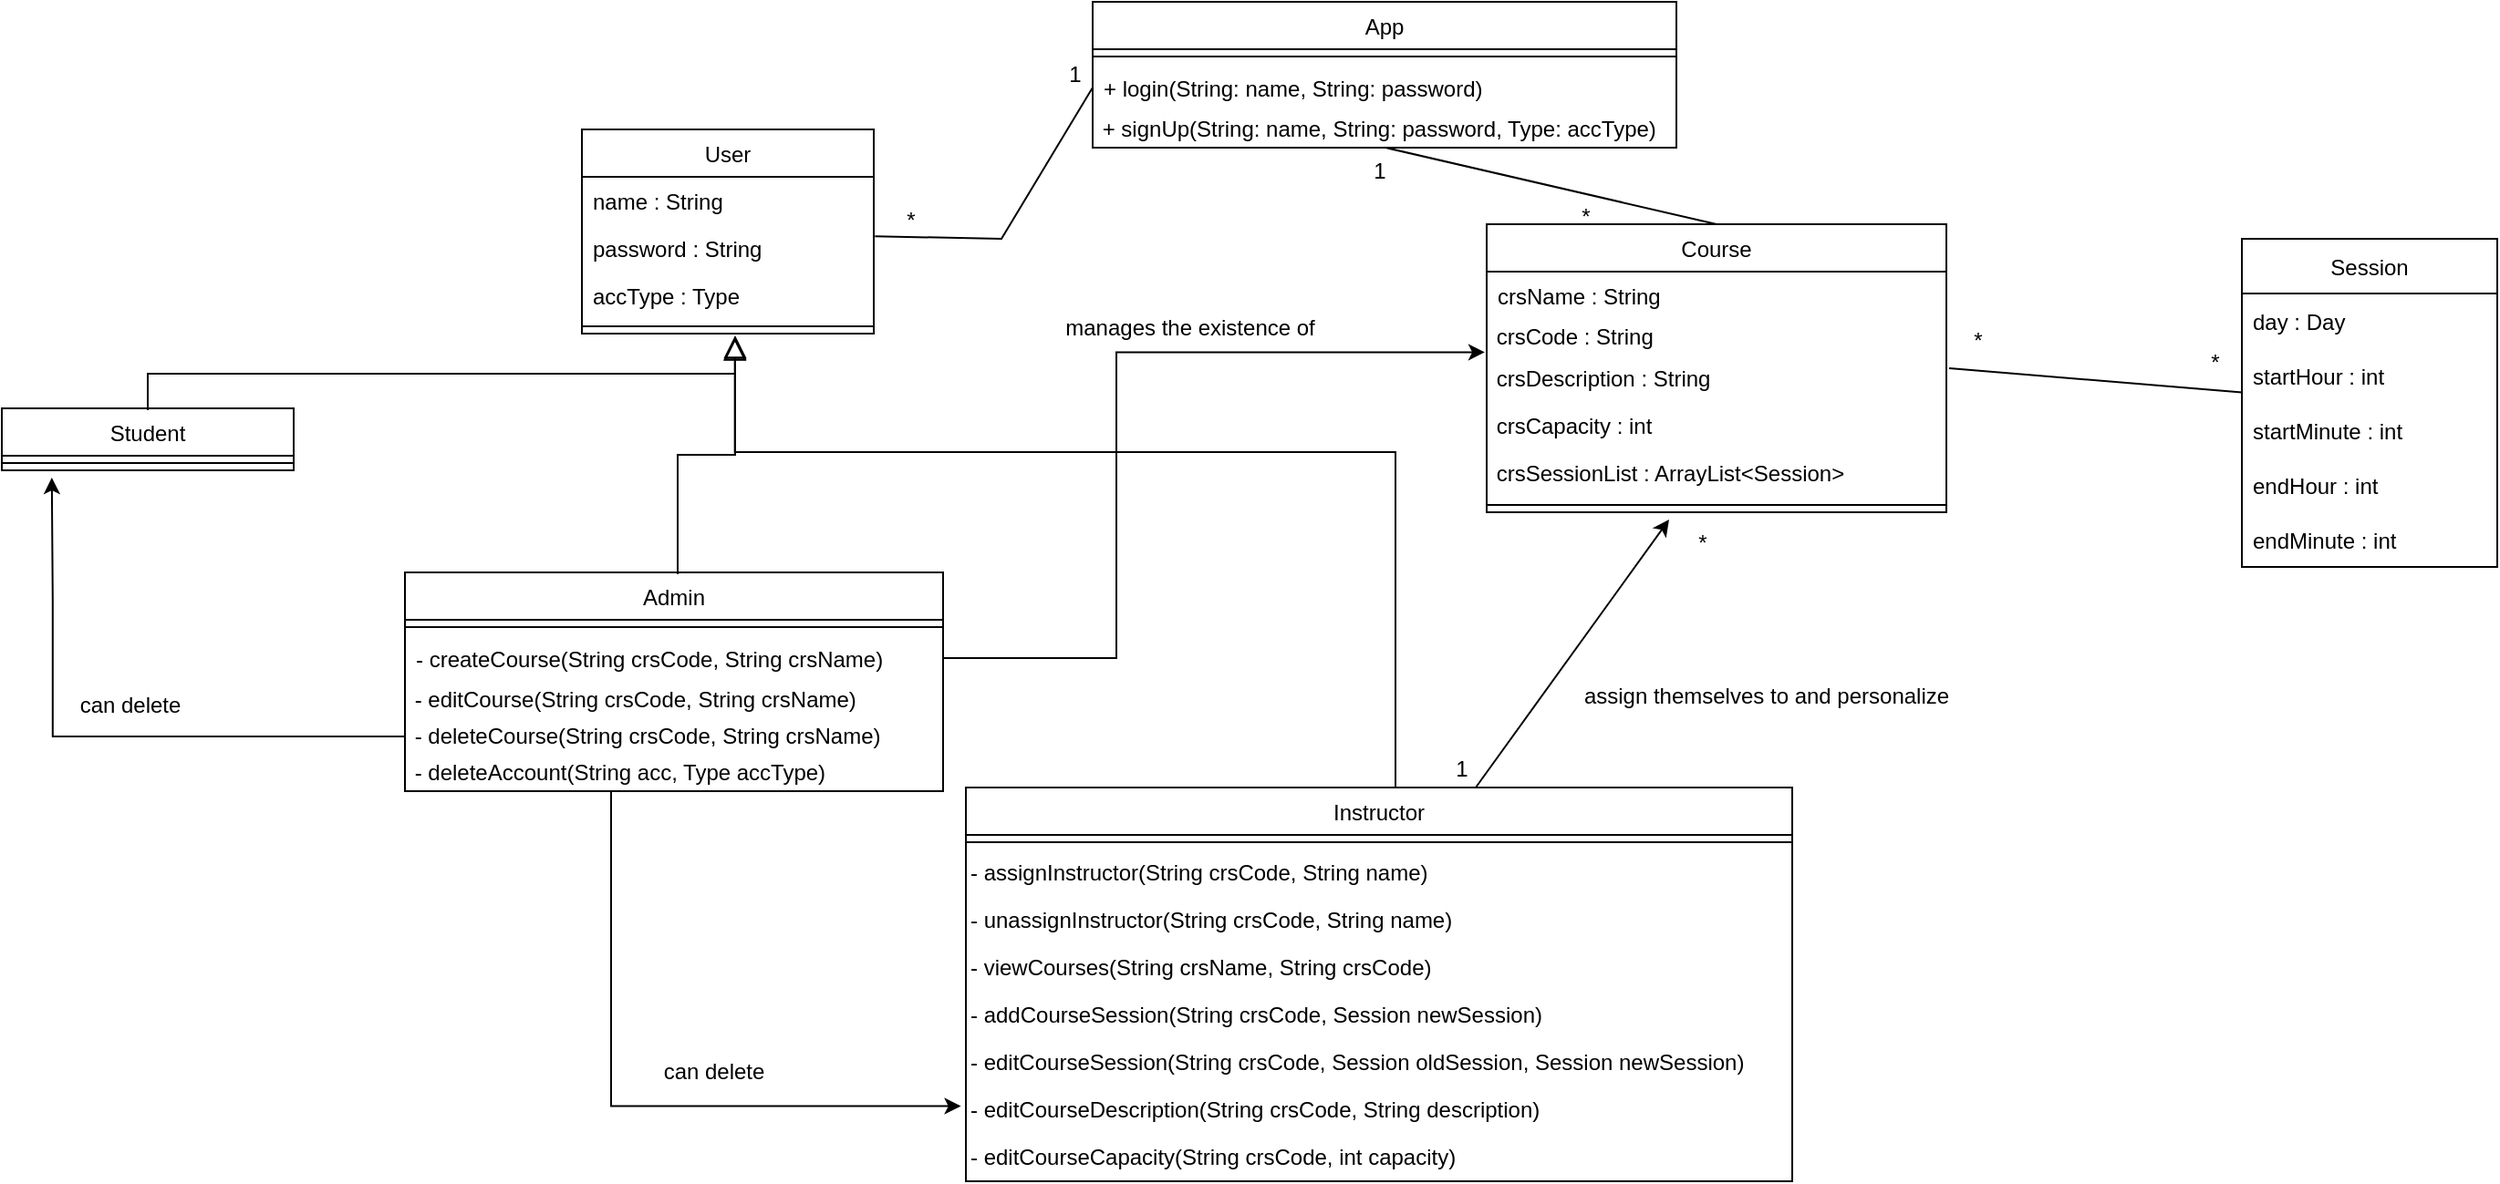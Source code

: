 <mxfile version="20.0.3" type="google"><diagram id="C5RBs43oDa-KdzZeNtuy" name="Page-1"><mxGraphModel grid="0" page="1" gridSize="10" guides="1" tooltips="1" connect="1" arrows="1" fold="1" pageScale="1" pageWidth="827" pageHeight="1169" math="0" shadow="0"><root><mxCell id="WIyWlLk6GJQsqaUBKTNV-0"/><mxCell id="WIyWlLk6GJQsqaUBKTNV-1" parent="WIyWlLk6GJQsqaUBKTNV-0"/><mxCell id="zkfFHV4jXpPFQw0GAbJ--0" value="User" style="swimlane;fontStyle=0;align=center;verticalAlign=top;childLayout=stackLayout;horizontal=1;startSize=26;horizontalStack=0;resizeParent=1;resizeLast=0;collapsible=1;marginBottom=0;rounded=0;shadow=0;strokeWidth=1;" vertex="1" parent="WIyWlLk6GJQsqaUBKTNV-1"><mxGeometry x="120" y="110" width="160" height="112" as="geometry"><mxRectangle x="230" y="140" width="160" height="26" as="alternateBounds"/></mxGeometry></mxCell><mxCell id="zkfFHV4jXpPFQw0GAbJ--1" value="name : String" style="text;align=left;verticalAlign=top;spacingLeft=4;spacingRight=4;overflow=hidden;rotatable=0;points=[[0,0.5],[1,0.5]];portConstraint=eastwest;" vertex="1" parent="zkfFHV4jXpPFQw0GAbJ--0"><mxGeometry y="26" width="160" height="26" as="geometry"/></mxCell><mxCell id="zkfFHV4jXpPFQw0GAbJ--2" value="password : String" style="text;align=left;verticalAlign=top;spacingLeft=4;spacingRight=4;overflow=hidden;rotatable=0;points=[[0,0.5],[1,0.5]];portConstraint=eastwest;rounded=0;shadow=0;html=0;" vertex="1" parent="zkfFHV4jXpPFQw0GAbJ--0"><mxGeometry y="52" width="160" height="26" as="geometry"/></mxCell><mxCell id="zkfFHV4jXpPFQw0GAbJ--3" value="accType : Type" style="text;align=left;verticalAlign=top;spacingLeft=4;spacingRight=4;overflow=hidden;rotatable=0;points=[[0,0.5],[1,0.5]];portConstraint=eastwest;rounded=0;shadow=0;html=0;" vertex="1" parent="zkfFHV4jXpPFQw0GAbJ--0"><mxGeometry y="78" width="160" height="26" as="geometry"/></mxCell><mxCell id="zkfFHV4jXpPFQw0GAbJ--4" value="" style="line;html=1;strokeWidth=1;align=left;verticalAlign=middle;spacingTop=-1;spacingLeft=3;spacingRight=3;rotatable=0;labelPosition=right;points=[];portConstraint=eastwest;" vertex="1" parent="zkfFHV4jXpPFQw0GAbJ--0"><mxGeometry y="104" width="160" height="8" as="geometry"/></mxCell><mxCell id="zkfFHV4jXpPFQw0GAbJ--6" value="Admin" style="swimlane;fontStyle=0;align=center;verticalAlign=top;childLayout=stackLayout;horizontal=1;startSize=26;horizontalStack=0;resizeParent=1;resizeLast=0;collapsible=1;marginBottom=0;rounded=0;shadow=0;strokeWidth=1;" vertex="1" parent="WIyWlLk6GJQsqaUBKTNV-1"><mxGeometry x="23" y="353" width="295" height="120" as="geometry"><mxRectangle x="130" y="380" width="160" height="26" as="alternateBounds"/></mxGeometry></mxCell><mxCell id="zkfFHV4jXpPFQw0GAbJ--9" value="" style="line;html=1;strokeWidth=1;align=left;verticalAlign=middle;spacingTop=-1;spacingLeft=3;spacingRight=3;rotatable=0;labelPosition=right;points=[];portConstraint=eastwest;" vertex="1" parent="zkfFHV4jXpPFQw0GAbJ--6"><mxGeometry y="26" width="295" height="8" as="geometry"/></mxCell><mxCell id="zkfFHV4jXpPFQw0GAbJ--11" value="- createCourse(String crsCode, String crsName)" style="text;align=left;verticalAlign=top;spacingLeft=4;spacingRight=4;overflow=hidden;rotatable=0;points=[[0,0.5],[1,0.5]];portConstraint=eastwest;" vertex="1" parent="zkfFHV4jXpPFQw0GAbJ--6"><mxGeometry y="34" width="295" height="26" as="geometry"/></mxCell><mxCell id="dSjiHnSoNEr7GMfDtSUH-16" value="&amp;nbsp;- editCourse(String crsCode, String crsName)" style="text;html=1;resizable=0;autosize=1;align=left;verticalAlign=middle;points=[];fillColor=none;strokeColor=none;rounded=0;" vertex="1" parent="zkfFHV4jXpPFQw0GAbJ--6"><mxGeometry y="60" width="295" height="20" as="geometry"/></mxCell><mxCell id="dSjiHnSoNEr7GMfDtSUH-17" value="&amp;nbsp;- deleteCourse(String crsCode, String crsName)" style="text;html=1;resizable=0;autosize=1;align=left;verticalAlign=middle;points=[];fillColor=none;strokeColor=none;rounded=0;" vertex="1" parent="zkfFHV4jXpPFQw0GAbJ--6"><mxGeometry y="80" width="295" height="20" as="geometry"/></mxCell><mxCell id="dSjiHnSoNEr7GMfDtSUH-19" value="&amp;nbsp;- deleteAccount(String acc, Type accType)" style="text;html=1;resizable=0;autosize=1;align=left;verticalAlign=middle;points=[];fillColor=none;strokeColor=none;rounded=0;" vertex="1" parent="zkfFHV4jXpPFQw0GAbJ--6"><mxGeometry y="100" width="295" height="20" as="geometry"/></mxCell><mxCell id="zkfFHV4jXpPFQw0GAbJ--12" value="" style="endArrow=block;endSize=10;endFill=0;shadow=0;strokeWidth=1;rounded=0;edgeStyle=elbowEdgeStyle;elbow=vertical;" edge="1" parent="WIyWlLk6GJQsqaUBKTNV-1"><mxGeometry width="160" relative="1" as="geometry"><mxPoint x="172.5" y="354" as="sourcePoint"/><mxPoint x="204" y="223" as="targetPoint"/></mxGeometry></mxCell><mxCell id="zkfFHV4jXpPFQw0GAbJ--13" value="Student" style="swimlane;fontStyle=0;align=center;verticalAlign=top;childLayout=stackLayout;horizontal=1;startSize=26;horizontalStack=0;resizeParent=1;resizeLast=0;collapsible=1;marginBottom=0;rounded=0;shadow=0;strokeWidth=1;" vertex="1" parent="WIyWlLk6GJQsqaUBKTNV-1"><mxGeometry x="-198" y="263" width="160" height="34" as="geometry"><mxRectangle x="340" y="380" width="170" height="26" as="alternateBounds"/></mxGeometry></mxCell><mxCell id="zkfFHV4jXpPFQw0GAbJ--15" value="" style="line;html=1;strokeWidth=1;align=left;verticalAlign=middle;spacingTop=-1;spacingLeft=3;spacingRight=3;rotatable=0;labelPosition=right;points=[];portConstraint=eastwest;" vertex="1" parent="zkfFHV4jXpPFQw0GAbJ--13"><mxGeometry y="26" width="160" height="8" as="geometry"/></mxCell><mxCell id="zkfFHV4jXpPFQw0GAbJ--16" value="" style="endArrow=block;endSize=10;endFill=0;shadow=0;strokeWidth=1;rounded=0;edgeStyle=elbowEdgeStyle;elbow=vertical;" edge="1" parent="WIyWlLk6GJQsqaUBKTNV-1"><mxGeometry width="160" relative="1" as="geometry"><mxPoint x="-118" y="264" as="sourcePoint"/><mxPoint x="204" y="224" as="targetPoint"/></mxGeometry></mxCell><mxCell id="zkfFHV4jXpPFQw0GAbJ--17" value="App" style="swimlane;fontStyle=0;align=center;verticalAlign=top;childLayout=stackLayout;horizontal=1;startSize=26;horizontalStack=0;resizeParent=1;resizeLast=0;collapsible=1;marginBottom=0;rounded=0;shadow=0;strokeWidth=1;" vertex="1" parent="WIyWlLk6GJQsqaUBKTNV-1"><mxGeometry x="400" y="40" width="320" height="80" as="geometry"><mxRectangle x="550" y="140" width="160" height="26" as="alternateBounds"/></mxGeometry></mxCell><mxCell id="zkfFHV4jXpPFQw0GAbJ--23" value="" style="line;html=1;strokeWidth=1;align=left;verticalAlign=middle;spacingTop=-1;spacingLeft=3;spacingRight=3;rotatable=0;labelPosition=right;points=[];portConstraint=eastwest;" vertex="1" parent="zkfFHV4jXpPFQw0GAbJ--17"><mxGeometry y="26" width="320" height="8" as="geometry"/></mxCell><mxCell id="zkfFHV4jXpPFQw0GAbJ--24" value="+ login(String: name, String: password)" style="text;align=left;verticalAlign=top;spacingLeft=4;spacingRight=4;overflow=hidden;rotatable=0;points=[[0,0.5],[1,0.5]];portConstraint=eastwest;" vertex="1" parent="zkfFHV4jXpPFQw0GAbJ--17"><mxGeometry y="34" width="320" height="26" as="geometry"/></mxCell><mxCell id="dSjiHnSoNEr7GMfDtSUH-7" value="&amp;nbsp;+ signUp(String: name, String: password, Type: accType)" style="text;html=1;align=left;verticalAlign=middle;resizable=0;points=[];autosize=1;strokeColor=none;fillColor=none;" vertex="1" parent="zkfFHV4jXpPFQw0GAbJ--17"><mxGeometry y="60" width="320" height="20" as="geometry"/></mxCell><mxCell id="dSjiHnSoNEr7GMfDtSUH-0" value="Instructor" style="swimlane;fontStyle=0;align=center;verticalAlign=top;childLayout=stackLayout;horizontal=1;startSize=26;horizontalStack=0;resizeParent=1;resizeParentMax=0;resizeLast=0;collapsible=1;marginBottom=0;" vertex="1" parent="WIyWlLk6GJQsqaUBKTNV-1"><mxGeometry x="330.5" y="471" width="453" height="216" as="geometry"/></mxCell><mxCell id="dSjiHnSoNEr7GMfDtSUH-2" value="" style="line;strokeWidth=1;fillColor=none;align=left;verticalAlign=middle;spacingTop=-1;spacingLeft=3;spacingRight=3;rotatable=0;labelPosition=right;points=[];portConstraint=eastwest;" vertex="1" parent="dSjiHnSoNEr7GMfDtSUH-0"><mxGeometry y="26" width="453" height="8" as="geometry"/></mxCell><mxCell id="snI3bvTsSXkvnuMoRKfe-2" value="- assignInstructor(String crsCode, String name)" style="text;html=1;resizable=0;autosize=1;align=left;verticalAlign=middle;points=[];fillColor=none;strokeColor=none;rounded=0;" vertex="1" parent="dSjiHnSoNEr7GMfDtSUH-0"><mxGeometry y="34" width="453" height="26" as="geometry"/></mxCell><mxCell id="snI3bvTsSXkvnuMoRKfe-3" value="- unassignInstructor(String crsCode, String name)" style="text;html=1;resizable=0;autosize=1;align=left;verticalAlign=middle;points=[];fillColor=none;strokeColor=none;rounded=0;" vertex="1" parent="dSjiHnSoNEr7GMfDtSUH-0"><mxGeometry y="60" width="453" height="26" as="geometry"/></mxCell><mxCell id="snI3bvTsSXkvnuMoRKfe-6" value="- viewCourses(String crsName, String crsCode)" style="text;html=1;resizable=0;autosize=1;align=left;verticalAlign=middle;points=[];fillColor=none;strokeColor=none;rounded=0;" vertex="1" parent="dSjiHnSoNEr7GMfDtSUH-0"><mxGeometry y="86" width="453" height="26" as="geometry"/></mxCell><mxCell id="snI3bvTsSXkvnuMoRKfe-4" value="- addCourseSession(String crsCode, Session newSession)" style="text;html=1;resizable=0;autosize=1;align=left;verticalAlign=middle;points=[];fillColor=none;strokeColor=none;rounded=0;" vertex="1" parent="dSjiHnSoNEr7GMfDtSUH-0"><mxGeometry y="112" width="453" height="26" as="geometry"/></mxCell><mxCell id="snI3bvTsSXkvnuMoRKfe-7" value="- editCourseSession(String crsCode, Session oldSession, Session newSession)" style="text;html=1;resizable=0;autosize=1;align=left;verticalAlign=middle;points=[];fillColor=none;strokeColor=none;rounded=0;" vertex="1" parent="dSjiHnSoNEr7GMfDtSUH-0"><mxGeometry y="138" width="453" height="26" as="geometry"/></mxCell><mxCell id="snI3bvTsSXkvnuMoRKfe-5" value="- editCourseDescription(String crsCode, String description)" style="text;html=1;resizable=0;autosize=1;align=left;verticalAlign=middle;points=[];fillColor=none;strokeColor=none;rounded=0;" vertex="1" parent="dSjiHnSoNEr7GMfDtSUH-0"><mxGeometry y="164" width="453" height="26" as="geometry"/></mxCell><mxCell id="snI3bvTsSXkvnuMoRKfe-8" value="- editCourseCapacity(String crsCode, int capacity)" style="text;html=1;resizable=0;autosize=1;align=left;verticalAlign=middle;points=[];fillColor=none;strokeColor=none;rounded=0;" vertex="1" parent="dSjiHnSoNEr7GMfDtSUH-0"><mxGeometry y="190" width="453" height="26" as="geometry"/></mxCell><mxCell id="dSjiHnSoNEr7GMfDtSUH-8" value="" style="endArrow=none;html=1;rounded=0;entryX=0;entryY=0.5;entryDx=0;entryDy=0;exitX=1.004;exitY=0.254;exitDx=0;exitDy=0;exitPerimeter=0;" edge="1" parent="WIyWlLk6GJQsqaUBKTNV-1" source="zkfFHV4jXpPFQw0GAbJ--2" target="zkfFHV4jXpPFQw0GAbJ--24"><mxGeometry width="50" height="50" relative="1" as="geometry"><mxPoint x="390" y="310" as="sourcePoint"/><mxPoint x="440" y="260" as="targetPoint"/><Array as="points"><mxPoint x="350" y="170"/></Array></mxGeometry></mxCell><mxCell id="dSjiHnSoNEr7GMfDtSUH-9" value="1" style="text;html=1;resizable=0;autosize=1;align=center;verticalAlign=middle;points=[];fillColor=none;strokeColor=none;rounded=0;" vertex="1" parent="WIyWlLk6GJQsqaUBKTNV-1"><mxGeometry x="380" y="70" width="20" height="20" as="geometry"/></mxCell><mxCell id="dSjiHnSoNEr7GMfDtSUH-10" value="*" style="text;html=1;resizable=0;autosize=1;align=center;verticalAlign=middle;points=[];fillColor=none;strokeColor=none;rounded=0;" vertex="1" parent="WIyWlLk6GJQsqaUBKTNV-1"><mxGeometry x="290" y="150" width="20" height="20" as="geometry"/></mxCell><mxCell id="dSjiHnSoNEr7GMfDtSUH-11" value="Course" style="swimlane;fontStyle=0;align=center;verticalAlign=top;childLayout=stackLayout;horizontal=1;startSize=26;horizontalStack=0;resizeParent=1;resizeParentMax=0;resizeLast=0;collapsible=1;marginBottom=0;" vertex="1" parent="WIyWlLk6GJQsqaUBKTNV-1"><mxGeometry x="616" y="162" width="252" height="158" as="geometry"/></mxCell><mxCell id="dSjiHnSoNEr7GMfDtSUH-12" value="crsName : String" style="text;strokeColor=none;fillColor=none;align=left;verticalAlign=top;spacingLeft=4;spacingRight=4;overflow=hidden;rotatable=0;points=[[0,0.5],[1,0.5]];portConstraint=eastwest;" vertex="1" parent="dSjiHnSoNEr7GMfDtSUH-11"><mxGeometry y="26" width="252" height="26" as="geometry"/></mxCell><mxCell id="snI3bvTsSXkvnuMoRKfe-9" value="&amp;nbsp;crsCode : String" style="text;html=1;resizable=0;autosize=1;align=left;verticalAlign=middle;points=[];fillColor=none;strokeColor=none;rounded=0;" vertex="1" parent="dSjiHnSoNEr7GMfDtSUH-11"><mxGeometry y="52" width="252" height="20" as="geometry"/></mxCell><mxCell id="dSjiHnSoNEr7GMfDtSUH-15" value="&amp;nbsp;crsDescription : String" style="text;html=1;resizable=0;autosize=1;align=left;verticalAlign=middle;points=[];fillColor=none;strokeColor=none;rounded=0;" vertex="1" parent="dSjiHnSoNEr7GMfDtSUH-11"><mxGeometry y="72" width="252" height="26" as="geometry"/></mxCell><mxCell id="snI3bvTsSXkvnuMoRKfe-10" value="&amp;nbsp;crsCapacity : int" style="text;html=1;resizable=0;autosize=1;align=left;verticalAlign=middle;points=[];fillColor=none;strokeColor=none;rounded=0;" vertex="1" parent="dSjiHnSoNEr7GMfDtSUH-11"><mxGeometry y="98" width="252" height="26" as="geometry"/></mxCell><mxCell id="snI3bvTsSXkvnuMoRKfe-11" value="&amp;nbsp;crsSessionList : ArrayList&amp;lt;Session&amp;gt;" style="text;html=1;resizable=0;autosize=1;align=left;verticalAlign=middle;points=[];fillColor=none;strokeColor=none;rounded=0;" vertex="1" parent="dSjiHnSoNEr7GMfDtSUH-11"><mxGeometry y="124" width="252" height="26" as="geometry"/></mxCell><mxCell id="dSjiHnSoNEr7GMfDtSUH-13" value="" style="line;strokeWidth=1;fillColor=none;align=left;verticalAlign=middle;spacingTop=-1;spacingLeft=3;spacingRight=3;rotatable=0;labelPosition=right;points=[];portConstraint=eastwest;" vertex="1" parent="dSjiHnSoNEr7GMfDtSUH-11"><mxGeometry y="150" width="252" height="8" as="geometry"/></mxCell><mxCell id="dSjiHnSoNEr7GMfDtSUH-23" value="*" style="text;html=1;resizable=0;autosize=1;align=center;verticalAlign=middle;points=[];fillColor=none;strokeColor=none;rounded=0;" vertex="1" parent="WIyWlLk6GJQsqaUBKTNV-1"><mxGeometry x="660" y="148" width="20" height="20" as="geometry"/></mxCell><mxCell id="dSjiHnSoNEr7GMfDtSUH-24" value="1" style="text;html=1;resizable=0;autosize=1;align=center;verticalAlign=middle;points=[];fillColor=none;strokeColor=none;rounded=0;" vertex="1" parent="WIyWlLk6GJQsqaUBKTNV-1"><mxGeometry x="547" y="123" width="20" height="20" as="geometry"/></mxCell><mxCell id="dSjiHnSoNEr7GMfDtSUH-33" value="" style="endArrow=none;html=1;rounded=0;entryX=0.5;entryY=0;entryDx=0;entryDy=0;exitX=0.499;exitY=0.99;exitDx=0;exitDy=0;exitPerimeter=0;" edge="1" parent="WIyWlLk6GJQsqaUBKTNV-1" source="dSjiHnSoNEr7GMfDtSUH-7" target="dSjiHnSoNEr7GMfDtSUH-11"><mxGeometry width="50" height="50" relative="1" as="geometry"><mxPoint x="530" y="291.6" as="sourcePoint"/><mxPoint x="649.36" y="209.996" as="targetPoint"/><Array as="points"/></mxGeometry></mxCell><mxCell id="dSjiHnSoNEr7GMfDtSUH-34" value="" style="endArrow=block;endSize=10;endFill=0;shadow=0;strokeWidth=1;rounded=0;edgeStyle=elbowEdgeStyle;elbow=vertical;entryX=0.524;entryY=0.275;entryDx=0;entryDy=0;entryPerimeter=0;" edge="1" parent="WIyWlLk6GJQsqaUBKTNV-1"><mxGeometry width="160" relative="1" as="geometry"><mxPoint x="566" y="471" as="sourcePoint"/><mxPoint x="203.84" y="224.2" as="targetPoint"/><Array as="points"><mxPoint x="240" y="287"/><mxPoint x="233" y="254"/><mxPoint x="346" y="296"/><mxPoint x="446" y="346"/></Array></mxGeometry></mxCell><mxCell id="snI3bvTsSXkvnuMoRKfe-12" value="" style="endArrow=none;html=1;rounded=0;exitX=1.006;exitY=0.269;exitDx=0;exitDy=0;exitPerimeter=0;" edge="1" parent="WIyWlLk6GJQsqaUBKTNV-1" source="dSjiHnSoNEr7GMfDtSUH-15" target="snI3bvTsSXkvnuMoRKfe-13"><mxGeometry width="50" height="50" relative="1" as="geometry"><mxPoint x="828" y="244" as="sourcePoint"/><mxPoint x="961" y="247" as="targetPoint"/></mxGeometry></mxCell><mxCell id="snI3bvTsSXkvnuMoRKfe-13" value="Session" style="swimlane;fontStyle=0;childLayout=stackLayout;horizontal=1;startSize=30;horizontalStack=0;resizeParent=1;resizeParentMax=0;resizeLast=0;collapsible=1;marginBottom=0;" vertex="1" parent="WIyWlLk6GJQsqaUBKTNV-1"><mxGeometry x="1030" y="170" width="140" height="180" as="geometry"/></mxCell><mxCell id="snI3bvTsSXkvnuMoRKfe-14" value="day : Day" style="text;strokeColor=none;fillColor=none;align=left;verticalAlign=middle;spacingLeft=4;spacingRight=4;overflow=hidden;points=[[0,0.5],[1,0.5]];portConstraint=eastwest;rotatable=0;" vertex="1" parent="snI3bvTsSXkvnuMoRKfe-13"><mxGeometry y="30" width="140" height="30" as="geometry"/></mxCell><mxCell id="snI3bvTsSXkvnuMoRKfe-15" value="startHour : int" style="text;strokeColor=none;fillColor=none;align=left;verticalAlign=middle;spacingLeft=4;spacingRight=4;overflow=hidden;points=[[0,0.5],[1,0.5]];portConstraint=eastwest;rotatable=0;" vertex="1" parent="snI3bvTsSXkvnuMoRKfe-13"><mxGeometry y="60" width="140" height="30" as="geometry"/></mxCell><mxCell id="snI3bvTsSXkvnuMoRKfe-16" value="startMinute : int" style="text;strokeColor=none;fillColor=none;align=left;verticalAlign=middle;spacingLeft=4;spacingRight=4;overflow=hidden;points=[[0,0.5],[1,0.5]];portConstraint=eastwest;rotatable=0;" vertex="1" parent="snI3bvTsSXkvnuMoRKfe-13"><mxGeometry y="90" width="140" height="30" as="geometry"/></mxCell><mxCell id="snI3bvTsSXkvnuMoRKfe-17" value="endHour : int" style="text;strokeColor=none;fillColor=none;align=left;verticalAlign=middle;spacingLeft=4;spacingRight=4;overflow=hidden;points=[[0,0.5],[1,0.5]];portConstraint=eastwest;rotatable=0;" vertex="1" parent="snI3bvTsSXkvnuMoRKfe-13"><mxGeometry y="120" width="140" height="30" as="geometry"/></mxCell><mxCell id="snI3bvTsSXkvnuMoRKfe-18" value="endMinute : int" style="text;strokeColor=none;fillColor=none;align=left;verticalAlign=middle;spacingLeft=4;spacingRight=4;overflow=hidden;points=[[0,0.5],[1,0.5]];portConstraint=eastwest;rotatable=0;" vertex="1" parent="snI3bvTsSXkvnuMoRKfe-13"><mxGeometry y="150" width="140" height="30" as="geometry"/></mxCell><mxCell id="snI3bvTsSXkvnuMoRKfe-19" value="*" style="text;html=1;resizable=0;autosize=1;align=center;verticalAlign=middle;points=[];fillColor=none;strokeColor=none;rounded=0;" vertex="1" parent="WIyWlLk6GJQsqaUBKTNV-1"><mxGeometry x="873" y="213" width="23" height="26" as="geometry"/></mxCell><mxCell id="snI3bvTsSXkvnuMoRKfe-20" value="*" style="text;html=1;resizable=0;autosize=1;align=center;verticalAlign=middle;points=[];fillColor=none;strokeColor=none;rounded=0;" vertex="1" parent="WIyWlLk6GJQsqaUBKTNV-1"><mxGeometry x="1003" y="225" width="23" height="26" as="geometry"/></mxCell><mxCell id="snI3bvTsSXkvnuMoRKfe-21" value="" style="endArrow=classic;html=1;rounded=0;" edge="1" parent="WIyWlLk6GJQsqaUBKTNV-1"><mxGeometry width="50" height="50" relative="1" as="geometry"><mxPoint x="610" y="471" as="sourcePoint"/><mxPoint x="716" y="324" as="targetPoint"/></mxGeometry></mxCell><mxCell id="snI3bvTsSXkvnuMoRKfe-22" value="*" style="text;html=1;resizable=0;autosize=1;align=center;verticalAlign=middle;points=[];fillColor=none;strokeColor=none;rounded=0;" vertex="1" parent="WIyWlLk6GJQsqaUBKTNV-1"><mxGeometry x="724" y="327" width="20" height="20" as="geometry"/></mxCell><mxCell id="snI3bvTsSXkvnuMoRKfe-23" value="1" style="text;html=1;resizable=0;autosize=1;align=center;verticalAlign=middle;points=[];fillColor=none;strokeColor=none;rounded=0;" vertex="1" parent="WIyWlLk6GJQsqaUBKTNV-1"><mxGeometry x="592" y="451" width="20" height="20" as="geometry"/></mxCell><mxCell id="snI3bvTsSXkvnuMoRKfe-24" value="assign themselves to and personalize" style="text;html=1;resizable=0;autosize=1;align=center;verticalAlign=middle;points=[];fillColor=none;strokeColor=none;rounded=0;" vertex="1" parent="WIyWlLk6GJQsqaUBKTNV-1"><mxGeometry x="660" y="408" width="218" height="26" as="geometry"/></mxCell><mxCell id="snI3bvTsSXkvnuMoRKfe-25" style="edgeStyle=orthogonalEdgeStyle;rounded=0;orthogonalLoop=1;jettySize=auto;html=1;exitX=1;exitY=0.5;exitDx=0;exitDy=0;entryX=-0.004;entryY=-0.069;entryDx=0;entryDy=0;entryPerimeter=0;" edge="1" parent="WIyWlLk6GJQsqaUBKTNV-1" source="zkfFHV4jXpPFQw0GAbJ--11" target="dSjiHnSoNEr7GMfDtSUH-15"><mxGeometry relative="1" as="geometry"><mxPoint x="367.8" y="250.6" as="targetPoint"/><Array as="points"><mxPoint x="413" y="400"/><mxPoint x="413" y="232"/></Array></mxGeometry></mxCell><mxCell id="snI3bvTsSXkvnuMoRKfe-26" value="manages the existence of" style="text;html=1;resizable=0;autosize=1;align=center;verticalAlign=middle;points=[];fillColor=none;strokeColor=none;rounded=0;" vertex="1" parent="WIyWlLk6GJQsqaUBKTNV-1"><mxGeometry x="375" y="206" width="155" height="26" as="geometry"/></mxCell><mxCell id="snI3bvTsSXkvnuMoRKfe-27" style="edgeStyle=orthogonalEdgeStyle;rounded=0;orthogonalLoop=1;jettySize=auto;html=1;" edge="1" parent="WIyWlLk6GJQsqaUBKTNV-1" source="dSjiHnSoNEr7GMfDtSUH-17"><mxGeometry relative="1" as="geometry"><mxPoint x="-170.6" y="301.0" as="targetPoint"/></mxGeometry></mxCell><mxCell id="snI3bvTsSXkvnuMoRKfe-28" value="can delete" style="text;html=1;resizable=0;autosize=1;align=center;verticalAlign=middle;points=[];fillColor=none;strokeColor=none;rounded=0;" vertex="1" parent="WIyWlLk6GJQsqaUBKTNV-1"><mxGeometry x="-165" y="413" width="73" height="26" as="geometry"/></mxCell><mxCell id="snI3bvTsSXkvnuMoRKfe-29" style="edgeStyle=orthogonalEdgeStyle;rounded=0;orthogonalLoop=1;jettySize=auto;html=1;entryX=-0.006;entryY=0.415;entryDx=0;entryDy=0;entryPerimeter=0;" edge="1" parent="WIyWlLk6GJQsqaUBKTNV-1" source="dSjiHnSoNEr7GMfDtSUH-19" target="snI3bvTsSXkvnuMoRKfe-5"><mxGeometry relative="1" as="geometry"><mxPoint x="306.2" y="650.6" as="targetPoint"/><Array as="points"><mxPoint x="136" y="646"/></Array></mxGeometry></mxCell><mxCell id="snI3bvTsSXkvnuMoRKfe-30" value="can delete" style="text;html=1;resizable=0;autosize=1;align=center;verticalAlign=middle;points=[];fillColor=none;strokeColor=none;rounded=0;" vertex="1" parent="WIyWlLk6GJQsqaUBKTNV-1"><mxGeometry x="155" y="614" width="73" height="26" as="geometry"/></mxCell></root></mxGraphModel></diagram></mxfile>